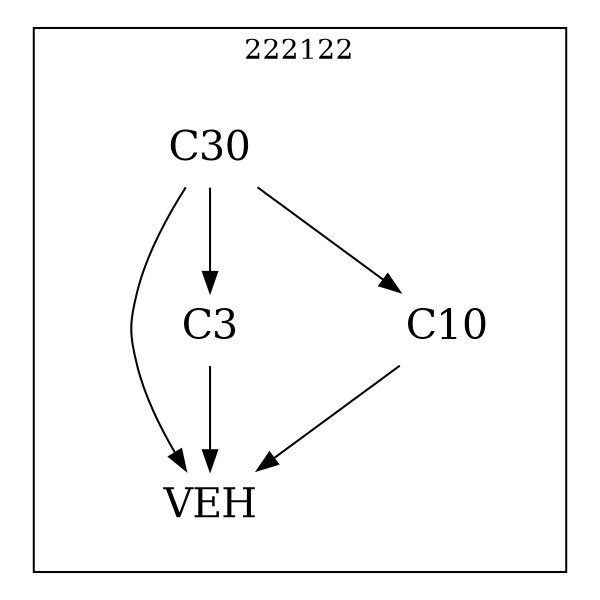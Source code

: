 strict digraph DAGS {
	size = "4,4!" ; ratio ="fill"; subgraph cluster_0{
			labeldoc = "t";
			label = "222122";node	[label= VEH, shape = plaintext, fontsize=20] VEH;node	[label= C3, shape = plaintext, fontsize=20] C3;node	[label= C10, shape = plaintext, fontsize=20] C10;node	[label= C30, shape = plaintext, fontsize=20] C30;
C3->VEH;
C10->VEH;
C30->VEH;
C30->C3;
C30->C10;
	}}